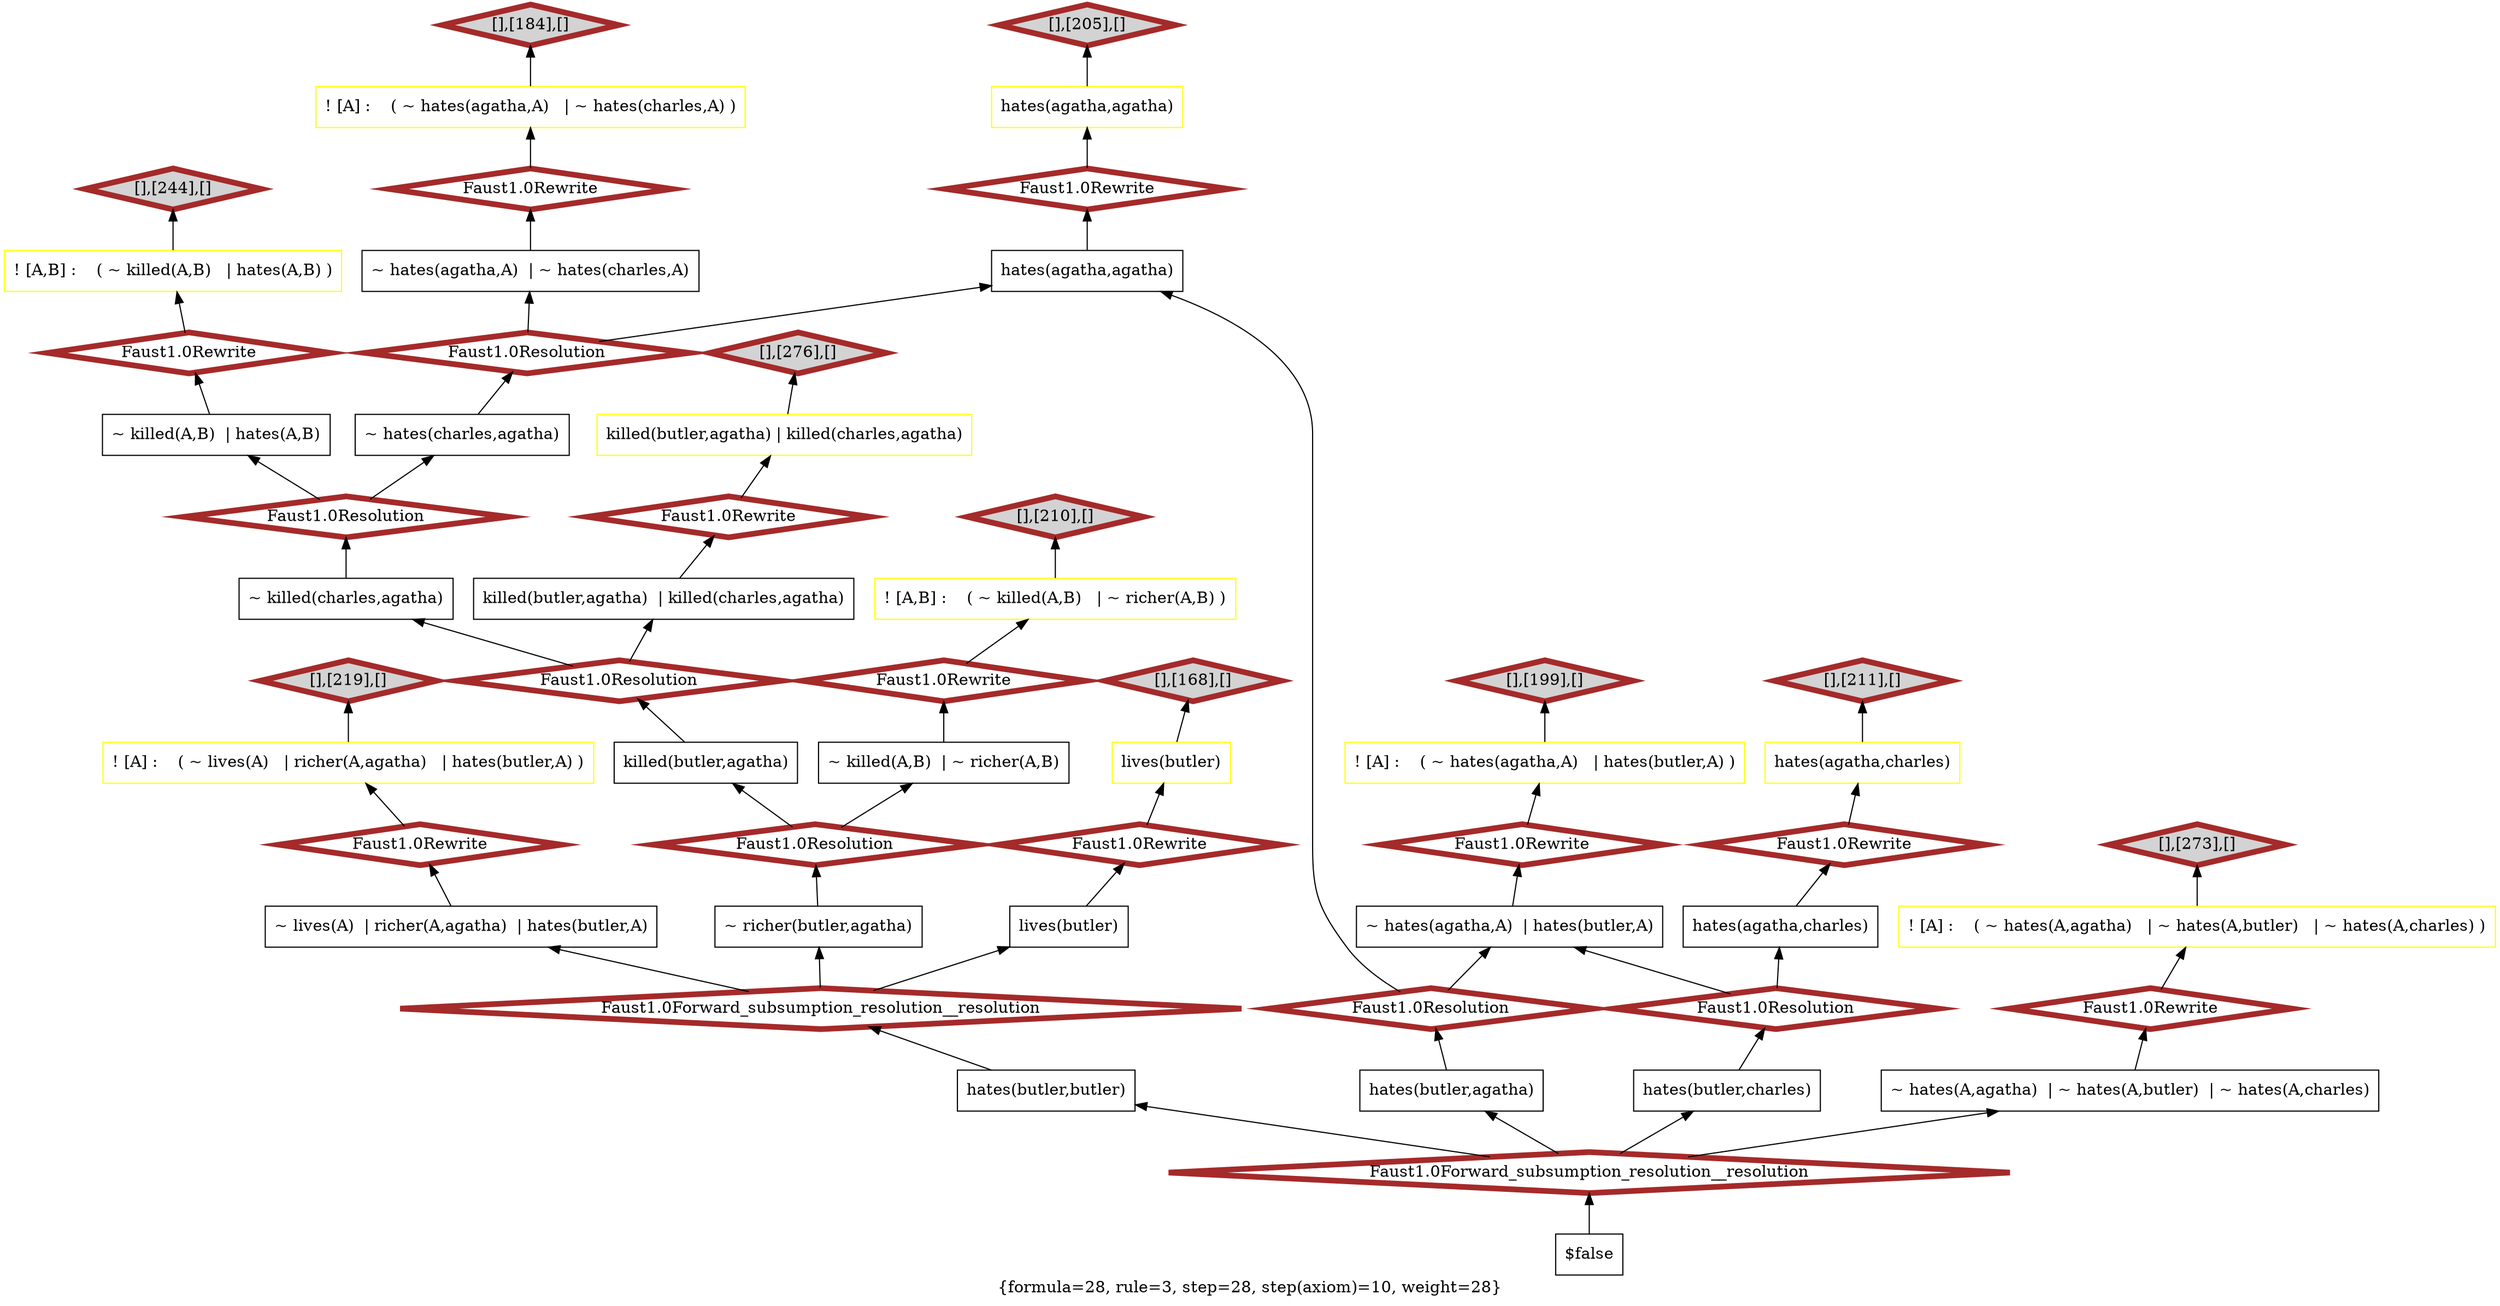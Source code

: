 digraph g 
{ rankdir=BT;
 labelloc=b label="{formula=28, rule=3, step=28, step(axiom)=10, weight=28}"  
 "x_219" [ URL="http://inference-web.org/proofs/tptp/Solutions/PUZ/PUZ001-1/Faust---1.0/answer.owl#ns_butler_hates_poor_conclusion" color="yellow" shape="box" label="! [A] :    ( ~ lives(A)   | richer(A,agatha)   | hates(butler,A) )" fillcolor="white" style="filled"  ];
  "x_218" [ URL="http://inference-web.org/proofs/tptp/Solutions/PUZ/PUZ001-1/Faust---1.0/answer.owl#ns_176259640_conclusion" color="black" shape="box" label="hates(butler,butler)" fillcolor="white" style="filled"  ];
  "x_195" [ URL="http://inference-web.org/proofs/tptp/Solutions/PUZ/PUZ001-1/Faust---1.0/answer.owl#ns_176249928_conclusion" color="black" shape="box" label="~ richer(butler,agatha)" fillcolor="white" style="filled"  ];
  "x_256" [ URL="http://inference-web.org/proofs/tptp/Solutions/PUZ/PUZ001-1/Faust---1.0/answer.owl#ns_176169184_conclusion" color="black" shape="box" label="hates(butler,charles)" fillcolor="white" style="filled"  ];
  "x_168" [ URL="http://inference-web.org/proofs/tptp/Solutions/PUZ/PUZ001-1/Faust---1.0/answer.owl#ns_butler_conclusion" color="yellow" shape="box" label="lives(butler)" fillcolor="white" style="filled"  ];
  "x_199" [ URL="http://inference-web.org/proofs/tptp/Solutions/PUZ/PUZ001-1/Faust---1.0/answer.owl#ns_same_hates_conclusion" color="yellow" shape="box" label="! [A] :    ( ~ hates(agatha,A)   | hates(butler,A) )" fillcolor="white" style="filled"  ];
  "x_264" [ URL="http://inference-web.org/proofs/tptp/Solutions/PUZ/PUZ001-1/Faust---1.0/answer.owl#ns_168261192_conclusion" color="black" shape="box" label="~ hates(agatha,A)  | ~ hates(charles,A)" fillcolor="white" style="filled"  ];
  "x_226" [ URL="http://inference-web.org/proofs/tptp/Solutions/PUZ/PUZ001-1/Faust---1.0/answer.owl#ns_176139248_conclusion" color="black" shape="box" label="hates(butler,agatha)" fillcolor="white" style="filled"  ];
  "x_230" [ URL="http://inference-web.org/proofs/tptp/Solutions/PUZ/PUZ001-1/Faust---1.0/answer.owl#ns_contradiction_conclusion" color="black" shape="box" label="$false" fillcolor="white" style="filled"  ];
  "x_231" [ URL="http://inference-web.org/proofs/tptp/Solutions/PUZ/PUZ001-1/Faust---1.0/answer.owl#ns_168272912_conclusion" color="black" shape="box" label="~ hates(A,agatha)  | ~ hates(A,butler)  | ~ hates(A,charles)" fillcolor="white" style="filled"  ];
  "x_233" [ URL="http://inference-web.org/proofs/tptp/Solutions/PUZ/PUZ001-1/Faust---1.0/answer.owl#ns_168277664_conclusion" color="black" shape="box" label="hates(agatha,agatha)" fillcolor="white" style="filled"  ];
  "x_174" [ URL="http://inference-web.org/proofs/tptp/Solutions/PUZ/PUZ001-1/Faust---1.0/answer.owl#ns_168238288_conclusion" color="black" shape="box" label="~ hates(agatha,A)  | hates(butler,A)" fillcolor="white" style="filled"  ];
  "x_204" [ URL="http://inference-web.org/proofs/tptp/Solutions/PUZ/PUZ001-1/Faust---1.0/answer.owl#ns_176202488_conclusion" color="black" shape="box" label="~ killed(charles,agatha)" fillcolor="white" style="filled"  ];
  "x_205" [ URL="http://inference-web.org/proofs/tptp/Solutions/PUZ/PUZ001-1/Faust---1.0/answer.owl#ns_agatha_hates_agatha_conclusion" color="yellow" shape="box" label="hates(agatha,agatha)" fillcolor="white" style="filled"  ];
  "x_269" [ URL="http://inference-web.org/proofs/tptp/Solutions/PUZ/PUZ001-1/Faust---1.0/answer.owl#ns_168254608_conclusion" color="black" shape="box" label="~ killed(A,B)  | ~ richer(A,B)" fillcolor="white" style="filled"  ];
  "x_206" [ URL="http://inference-web.org/proofs/tptp/Solutions/PUZ/PUZ001-1/Faust---1.0/answer.owl#ns_176150976_conclusion" color="black" shape="box" label="~ hates(charles,agatha)" fillcolor="white" style="filled"  ];
  "x_273" [ URL="http://inference-web.org/proofs/tptp/Solutions/PUZ/PUZ001-1/Faust---1.0/answer.owl#ns_no_one_hates_everyone_conclusion" color="yellow" shape="box" label="! [A] :    ( ~ hates(A,agatha)   | ~ hates(A,butler)   | ~ hates(A,charles) )" fillcolor="white" style="filled"  ];
  "x_276" [ URL="http://inference-web.org/proofs/tptp/Solutions/PUZ/PUZ001-1/Faust---1.0/answer.owl#ns_prove_neither_charles_nor_butler_did_it_conclusion" color="yellow" shape="box" label="killed(butler,agatha) | killed(charles,agatha)" fillcolor="white" style="filled"  ];
  "x_184" [ URL="http://inference-web.org/proofs/tptp/Solutions/PUZ/PUZ001-1/Faust---1.0/answer.owl#ns_different_hates_conclusion" color="yellow" shape="box" label="! [A] :    ( ~ hates(agatha,A)   | ~ hates(charles,A) )" fillcolor="white" style="filled"  ];
  "x_281" [ URL="http://inference-web.org/proofs/tptp/Solutions/PUZ/PUZ001-1/Faust---1.0/answer.owl#ns_168303320_conclusion" color="black" shape="box" label="~ lives(A)  | richer(A,agatha)  | hates(butler,A)" fillcolor="white" style="filled"  ];
  "x_244" [ URL="http://inference-web.org/proofs/tptp/Solutions/PUZ/PUZ001-1/Faust---1.0/answer.owl#ns_killer_hates_victim_conclusion" color="yellow" shape="box" label="! [A,B] :    ( ~ killed(A,B)   | hates(A,B) )" fillcolor="white" style="filled"  ];
  "x_243" [ URL="http://inference-web.org/proofs/tptp/Solutions/PUZ/PUZ001-1/Faust---1.0/answer.owl#ns_168244584_conclusion" color="black" shape="box" label="lives(butler)" fillcolor="white" style="filled"  ];
  "x_187" [ URL="http://inference-web.org/proofs/tptp/Solutions/PUZ/PUZ001-1/Faust---1.0/answer.owl#ns_168309696_conclusion" color="black" shape="box" label="killed(butler,agatha)  | killed(charles,agatha)" fillcolor="white" style="filled"  ];
  "x_247" [ URL="http://inference-web.org/proofs/tptp/Solutions/PUZ/PUZ001-1/Faust---1.0/answer.owl#ns_176239808_conclusion" color="black" shape="box" label="killed(butler,agatha)" fillcolor="white" style="filled"  ];
  "x_210" [ URL="http://inference-web.org/proofs/tptp/Solutions/PUZ/PUZ001-1/Faust---1.0/answer.owl#ns_poorer_killer_conclusion" color="yellow" shape="box" label="! [A,B] :    ( ~ killed(A,B)   | ~ richer(A,B) )" fillcolor="white" style="filled"  ];
  "x_211" [ URL="http://inference-web.org/proofs/tptp/Solutions/PUZ/PUZ001-1/Faust---1.0/answer.owl#ns_agatha_hates_charles_conclusion" color="yellow" shape="box" label="hates(agatha,charles)" fillcolor="white" style="filled"  ];
  "x_249" [ URL="http://inference-web.org/proofs/tptp/Solutions/PUZ/PUZ001-1/Faust---1.0/answer.owl#ns_168281744_conclusion" color="black" shape="box" label="hates(agatha,charles)" fillcolor="white" style="filled"  ];
  "x_253" [ URL="http://inference-web.org/proofs/tptp/Solutions/PUZ/PUZ001-1/Faust---1.0/answer.owl#ns_168286272_conclusion" color="black" shape="box" label="~ killed(A,B)  | hates(A,B)" fillcolor="white" style="filled"  ];
  "-18798af8:1242f141842:-7df6" [ URL="http://browser.inference-web.org/iwbrowser/BrowseNodeSet?url=http%3A%2F%2Finference-web.org%2Fproofs%2Ftptp%2FSolutions%2FPUZ%2FPUZ001-1%2FFaust---1.0%2Fanswer.owl%23ns_same_hates" color="brown" shape="diamond" label="[],[199],[]" fillcolor="lightgrey" style="filled" penwidth="5"  ];
  "x_199" -> "-18798af8:1242f141842:-7df6";
  "-18798af8:1242f141842:-7ddf" [ URL="http://browser.inference-web.org/iwbrowser/BrowseNodeSet?url=http%3A%2F%2Finference-web.org%2Fproofs%2Ftptp%2FSolutions%2FPUZ%2FPUZ001-1%2FFaust---1.0%2Fanswer.owl%23ns_176239808" color="brown" shape="diamond" label="Faust1.0Resolution" fillcolor="white" style="filled" penwidth="5"  ];
  "x_247" -> "-18798af8:1242f141842:-7ddf";
  "-18798af8:1242f141842:-7ddf" -> "x_187";
  "-18798af8:1242f141842:-7ddf" -> "x_204";
  "-18798af8:1242f141842:-7dd6" [ URL="http://browser.inference-web.org/iwbrowser/BrowseNodeSet?url=http%3A%2F%2Finference-web.org%2Fproofs%2Ftptp%2FSolutions%2FPUZ%2FPUZ001-1%2FFaust---1.0%2Fanswer.owl%23ns_168261192" color="brown" shape="diamond" label="Faust1.0Rewrite" fillcolor="white" style="filled" penwidth="5"  ];
  "x_264" -> "-18798af8:1242f141842:-7dd6";
  "-18798af8:1242f141842:-7dd6" -> "x_184";
  "-18798af8:1242f141842:-7e00" [ URL="http://browser.inference-web.org/iwbrowser/BrowseNodeSet?url=http%3A%2F%2Finference-web.org%2Fproofs%2Ftptp%2FSolutions%2FPUZ%2FPUZ001-1%2FFaust---1.0%2Fanswer.owl%23ns_176139248" color="brown" shape="diamond" label="Faust1.0Resolution" fillcolor="white" style="filled" penwidth="5"  ];
  "x_226" -> "-18798af8:1242f141842:-7e00";
  "-18798af8:1242f141842:-7e00" -> "x_174";
  "-18798af8:1242f141842:-7e00" -> "x_233";
  "-18798af8:1242f141842:-7dbb" [ URL="http://browser.inference-web.org/iwbrowser/BrowseNodeSet?url=http%3A%2F%2Finference-web.org%2Fproofs%2Ftptp%2FSolutions%2FPUZ%2FPUZ001-1%2FFaust---1.0%2Fanswer.owl%23ns_butler" color="brown" shape="diamond" label="[],[168],[]" fillcolor="lightgrey" style="filled" penwidth="5"  ];
  "x_168" -> "-18798af8:1242f141842:-7dbb";
  "-18798af8:1242f141842:-7ddc" [ URL="http://browser.inference-web.org/iwbrowser/BrowseNodeSet?url=http%3A%2F%2Finference-web.org%2Fproofs%2Ftptp%2FSolutions%2FPUZ%2FPUZ001-1%2FFaust---1.0%2Fanswer.owl%23ns_176202488" color="brown" shape="diamond" label="Faust1.0Resolution" fillcolor="white" style="filled" penwidth="5"  ];
  "x_204" -> "-18798af8:1242f141842:-7ddc";
  "-18798af8:1242f141842:-7ddc" -> "x_206";
  "-18798af8:1242f141842:-7ddc" -> "x_253";
  "-18798af8:1242f141842:-7dcc" [ URL="http://browser.inference-web.org/iwbrowser/BrowseNodeSet?url=http%3A%2F%2Finference-web.org%2Fproofs%2Ftptp%2FSolutions%2FPUZ%2FPUZ001-1%2FFaust---1.0%2Fanswer.owl%23ns_168309696" color="brown" shape="diamond" label="Faust1.0Rewrite" fillcolor="white" style="filled" penwidth="5"  ];
  "x_187" -> "-18798af8:1242f141842:-7dcc";
  "-18798af8:1242f141842:-7dcc" -> "x_276";
  "-18798af8:1242f141842:-7df3" [ URL="http://browser.inference-web.org/iwbrowser/BrowseNodeSet?url=http%3A%2F%2Finference-web.org%2Fproofs%2Ftptp%2FSolutions%2FPUZ%2FPUZ001-1%2FFaust---1.0%2Fanswer.owl%23ns_168272912" color="brown" shape="diamond" label="Faust1.0Rewrite" fillcolor="white" style="filled" penwidth="5"  ];
  "x_231" -> "-18798af8:1242f141842:-7df3";
  "-18798af8:1242f141842:-7df3" -> "x_273";
  "-18798af8:1242f141842:-7dc2" [ URL="http://browser.inference-web.org/iwbrowser/BrowseNodeSet?url=http%3A%2F%2Finference-web.org%2Fproofs%2Ftptp%2FSolutions%2FPUZ%2FPUZ001-1%2FFaust---1.0%2Fanswer.owl%23ns_168303320" color="brown" shape="diamond" label="Faust1.0Rewrite" fillcolor="white" style="filled" penwidth="5"  ];
  "x_281" -> "-18798af8:1242f141842:-7dc2";
  "-18798af8:1242f141842:-7dc2" -> "x_219";
  "-18798af8:1242f141842:-7dfb" [ URL="http://browser.inference-web.org/iwbrowser/BrowseNodeSet?url=http%3A%2F%2Finference-web.org%2Fproofs%2Ftptp%2FSolutions%2FPUZ%2FPUZ001-1%2FFaust---1.0%2Fanswer.owl%23ns_agatha_hates_agatha" color="brown" shape="diamond" label="[],[205],[]" fillcolor="lightgrey" style="filled" penwidth="5"  ];
  "x_205" -> "-18798af8:1242f141842:-7dfb";
  "-18798af8:1242f141842:-7de2" [ URL="http://browser.inference-web.org/iwbrowser/BrowseNodeSet?url=http%3A%2F%2Finference-web.org%2Fproofs%2Ftptp%2FSolutions%2FPUZ%2FPUZ001-1%2FFaust---1.0%2Fanswer.owl%23ns_176249928" color="brown" shape="diamond" label="Faust1.0Resolution" fillcolor="white" style="filled" penwidth="5"  ];
  "x_195" -> "-18798af8:1242f141842:-7de2";
  "-18798af8:1242f141842:-7de2" -> "x_247";
  "-18798af8:1242f141842:-7de2" -> "x_269";
  "-18798af8:1242f141842:-7dbd" [ URL="http://browser.inference-web.org/iwbrowser/BrowseNodeSet?url=http%3A%2F%2Finference-web.org%2Fproofs%2Ftptp%2FSolutions%2FPUZ%2FPUZ001-1%2FFaust---1.0%2Fanswer.owl%23ns_168244584" color="brown" shape="diamond" label="Faust1.0Rewrite" fillcolor="white" style="filled" penwidth="5"  ];
  "x_243" -> "-18798af8:1242f141842:-7dbd";
  "-18798af8:1242f141842:-7dbd" -> "x_168";
  "-18798af8:1242f141842:-7deb" [ URL="http://browser.inference-web.org/iwbrowser/BrowseNodeSet?url=http%3A%2F%2Finference-web.org%2Fproofs%2Ftptp%2FSolutions%2FPUZ%2FPUZ001-1%2FFaust---1.0%2Fanswer.owl%23ns_168281744" color="brown" shape="diamond" label="Faust1.0Rewrite" fillcolor="white" style="filled" penwidth="5"  ];
  "x_249" -> "-18798af8:1242f141842:-7deb";
  "-18798af8:1242f141842:-7deb" -> "x_211";
  "-18798af8:1242f141842:-7dc7" [ URL="http://browser.inference-web.org/iwbrowser/BrowseNodeSet?url=http%3A%2F%2Finference-web.org%2Fproofs%2Ftptp%2FSolutions%2FPUZ%2FPUZ001-1%2FFaust---1.0%2Fanswer.owl%23ns_168254608" color="brown" shape="diamond" label="Faust1.0Rewrite" fillcolor="white" style="filled" penwidth="5"  ];
  "x_269" -> "-18798af8:1242f141842:-7dc7";
  "-18798af8:1242f141842:-7dc7" -> "x_210";
  "-18798af8:1242f141842:-7de6" [ URL="http://browser.inference-web.org/iwbrowser/BrowseNodeSet?url=http%3A%2F%2Finference-web.org%2Fproofs%2Ftptp%2FSolutions%2FPUZ%2FPUZ001-1%2FFaust---1.0%2Fanswer.owl%23ns_176259640" color="brown" shape="diamond" label="Faust1.0Forward_subsumption_resolution__resolution" fillcolor="white" style="filled" penwidth="5"  ];
  "x_218" -> "-18798af8:1242f141842:-7de6";
  "-18798af8:1242f141842:-7de6" -> "x_195";
  "-18798af8:1242f141842:-7de6" -> "x_243";
  "-18798af8:1242f141842:-7de6" -> "x_281";
  "-18798af8:1242f141842:-7df8" [ URL="http://browser.inference-web.org/iwbrowser/BrowseNodeSet?url=http%3A%2F%2Finference-web.org%2Fproofs%2Ftptp%2FSolutions%2FPUZ%2FPUZ001-1%2FFaust---1.0%2Fanswer.owl%23ns_168238288" color="brown" shape="diamond" label="Faust1.0Rewrite" fillcolor="white" style="filled" penwidth="5"  ];
  "x_174" -> "-18798af8:1242f141842:-7df8";
  "-18798af8:1242f141842:-7df8" -> "x_199";
  "-18798af8:1242f141842:-7dd1" [ URL="http://browser.inference-web.org/iwbrowser/BrowseNodeSet?url=http%3A%2F%2Finference-web.org%2Fproofs%2Ftptp%2FSolutions%2FPUZ%2FPUZ001-1%2FFaust---1.0%2Fanswer.owl%23ns_168286272" color="brown" shape="diamond" label="Faust1.0Rewrite" fillcolor="white" style="filled" penwidth="5"  ];
  "x_253" -> "-18798af8:1242f141842:-7dd1";
  "-18798af8:1242f141842:-7dd1" -> "x_244";
  "-18798af8:1242f141842:-7dee" [ URL="http://browser.inference-web.org/iwbrowser/BrowseNodeSet?url=http%3A%2F%2Finference-web.org%2Fproofs%2Ftptp%2FSolutions%2FPUZ%2FPUZ001-1%2FFaust---1.0%2Fanswer.owl%23ns_176169184" color="brown" shape="diamond" label="Faust1.0Resolution" fillcolor="white" style="filled" penwidth="5"  ];
  "x_256" -> "-18798af8:1242f141842:-7dee";
  "-18798af8:1242f141842:-7dee" -> "x_174";
  "-18798af8:1242f141842:-7dee" -> "x_249";
  "-18798af8:1242f141842:-7dd9" [ URL="http://browser.inference-web.org/iwbrowser/BrowseNodeSet?url=http%3A%2F%2Finference-web.org%2Fproofs%2Ftptp%2FSolutions%2FPUZ%2FPUZ001-1%2FFaust---1.0%2Fanswer.owl%23ns_176150976" color="brown" shape="diamond" label="Faust1.0Resolution" fillcolor="white" style="filled" penwidth="5"  ];
  "x_206" -> "-18798af8:1242f141842:-7dd9";
  "-18798af8:1242f141842:-7dd9" -> "x_233";
  "-18798af8:1242f141842:-7dd9" -> "x_264";
  "-18798af8:1242f141842:-7e05" [ URL="http://browser.inference-web.org/iwbrowser/BrowseNodeSet?url=http%3A%2F%2Finference-web.org%2Fproofs%2Ftptp%2FSolutions%2FPUZ%2FPUZ001-1%2FFaust---1.0%2Fanswer.owl%23answer" color="brown" shape="diamond" label="Faust1.0Forward_subsumption_resolution__resolution" fillcolor="white" style="filled" penwidth="5"  ];
  "x_230" -> "-18798af8:1242f141842:-7e05";
  "-18798af8:1242f141842:-7e05" -> "x_218";
  "-18798af8:1242f141842:-7e05" -> "x_226";
  "-18798af8:1242f141842:-7e05" -> "x_231";
  "-18798af8:1242f141842:-7e05" -> "x_256";
  "-18798af8:1242f141842:-7de9" [ URL="http://browser.inference-web.org/iwbrowser/BrowseNodeSet?url=http%3A%2F%2Finference-web.org%2Fproofs%2Ftptp%2FSolutions%2FPUZ%2FPUZ001-1%2FFaust---1.0%2Fanswer.owl%23ns_agatha_hates_charles" color="brown" shape="diamond" label="[],[211],[]" fillcolor="lightgrey" style="filled" penwidth="5"  ];
  "x_211" -> "-18798af8:1242f141842:-7de9";
  "-18798af8:1242f141842:-7dca" [ URL="http://browser.inference-web.org/iwbrowser/BrowseNodeSet?url=http%3A%2F%2Finference-web.org%2Fproofs%2Ftptp%2FSolutions%2FPUZ%2FPUZ001-1%2FFaust---1.0%2Fanswer.owl%23ns_prove_neither_charles_nor_butler_did_it" color="brown" shape="diamond" label="[],[276],[]" fillcolor="lightgrey" style="filled" penwidth="5"  ];
  "x_276" -> "-18798af8:1242f141842:-7dca";
  "-18798af8:1242f141842:-7dc0" [ URL="http://browser.inference-web.org/iwbrowser/BrowseNodeSet?url=http%3A%2F%2Finference-web.org%2Fproofs%2Ftptp%2FSolutions%2FPUZ%2FPUZ001-1%2FFaust---1.0%2Fanswer.owl%23ns_butler_hates_poor" color="brown" shape="diamond" label="[],[219],[]" fillcolor="lightgrey" style="filled" penwidth="5"  ];
  "x_219" -> "-18798af8:1242f141842:-7dc0";
  "-18798af8:1242f141842:-7df1" [ URL="http://browser.inference-web.org/iwbrowser/BrowseNodeSet?url=http%3A%2F%2Finference-web.org%2Fproofs%2Ftptp%2FSolutions%2FPUZ%2FPUZ001-1%2FFaust---1.0%2Fanswer.owl%23ns_no_one_hates_everyone" color="brown" shape="diamond" label="[],[273],[]" fillcolor="lightgrey" style="filled" penwidth="5"  ];
  "x_273" -> "-18798af8:1242f141842:-7df1";
  "-18798af8:1242f141842:-7dfd" [ URL="http://browser.inference-web.org/iwbrowser/BrowseNodeSet?url=http%3A%2F%2Finference-web.org%2Fproofs%2Ftptp%2FSolutions%2FPUZ%2FPUZ001-1%2FFaust---1.0%2Fanswer.owl%23ns_168277664" color="brown" shape="diamond" label="Faust1.0Rewrite" fillcolor="white" style="filled" penwidth="5"  ];
  "x_233" -> "-18798af8:1242f141842:-7dfd";
  "-18798af8:1242f141842:-7dfd" -> "x_205";
  "-18798af8:1242f141842:-7dd4" [ URL="http://browser.inference-web.org/iwbrowser/BrowseNodeSet?url=http%3A%2F%2Finference-web.org%2Fproofs%2Ftptp%2FSolutions%2FPUZ%2FPUZ001-1%2FFaust---1.0%2Fanswer.owl%23ns_different_hates" color="brown" shape="diamond" label="[],[184],[]" fillcolor="lightgrey" style="filled" penwidth="5"  ];
  "x_184" -> "-18798af8:1242f141842:-7dd4";
  "-18798af8:1242f141842:-7dc5" [ URL="http://browser.inference-web.org/iwbrowser/BrowseNodeSet?url=http%3A%2F%2Finference-web.org%2Fproofs%2Ftptp%2FSolutions%2FPUZ%2FPUZ001-1%2FFaust---1.0%2Fanswer.owl%23ns_poorer_killer" color="brown" shape="diamond" label="[],[210],[]" fillcolor="lightgrey" style="filled" penwidth="5"  ];
  "x_210" -> "-18798af8:1242f141842:-7dc5";
  "-18798af8:1242f141842:-7dcf" [ URL="http://browser.inference-web.org/iwbrowser/BrowseNodeSet?url=http%3A%2F%2Finference-web.org%2Fproofs%2Ftptp%2FSolutions%2FPUZ%2FPUZ001-1%2FFaust---1.0%2Fanswer.owl%23ns_killer_hates_victim" color="brown" shape="diamond" label="[],[244],[]" fillcolor="lightgrey" style="filled" penwidth="5"  ];
  "x_244" -> "-18798af8:1242f141842:-7dcf";
  }
